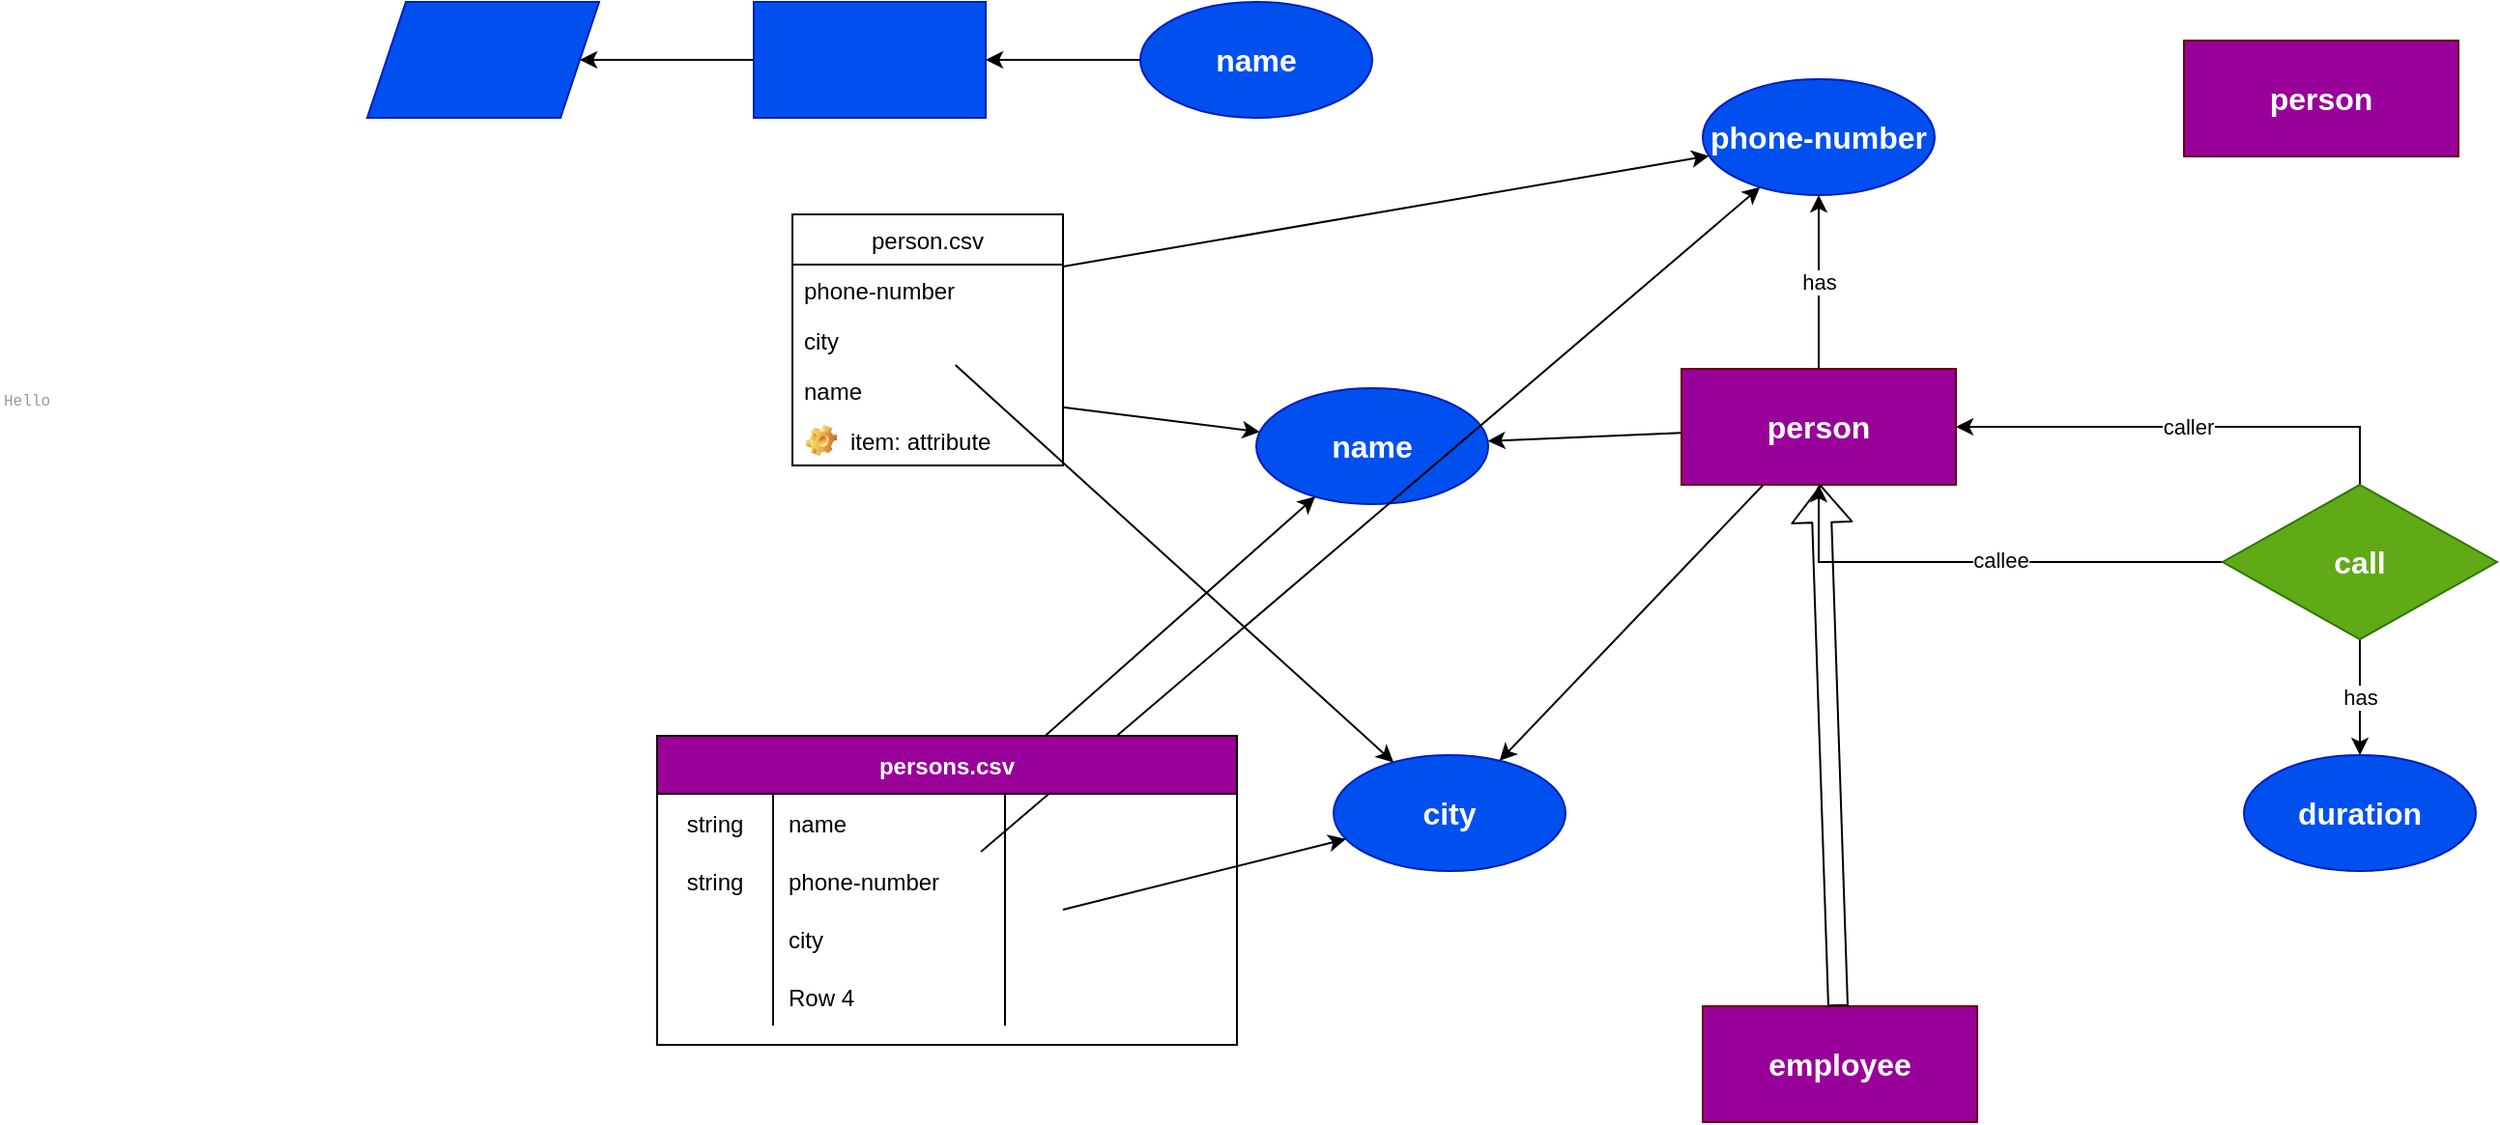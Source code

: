 <mxfile version="13.7.9" type="device"><diagram id="UcB8Cm-S5UI26IRLJU2P" name="Page-1"><mxGraphModel dx="3792" dy="1092" grid="1" gridSize="10" guides="1" tooltips="1" connect="1" arrows="1" fold="1" page="1" pageScale="1" pageWidth="850" pageHeight="1100" math="0" shadow="0"><root><mxCell id="0"/><mxCell id="1" parent="0"/><mxCell id="7AwRA0YWvbKQfGG15xjz-5" value="has" style="rounded=0;orthogonalLoop=1;jettySize=auto;html=1;" parent="1" source="7AwRA0YWvbKQfGG15xjz-6" target="7AwRA0YWvbKQfGG15xjz-4" edge="1"><mxGeometry relative="1" as="geometry"><mxPoint x="120" y="160" as="sourcePoint"/></mxGeometry></mxCell><mxCell id="7AwRA0YWvbKQfGG15xjz-7" style="edgeStyle=orthogonalEdgeStyle;rounded=0;orthogonalLoop=1;jettySize=auto;html=1;entryX=0.5;entryY=1;entryDx=0;entryDy=0;" parent="1" source="7AwRA0YWvbKQfGG15xjz-2" target="7AwRA0YWvbKQfGG15xjz-6" edge="1"><mxGeometry relative="1" as="geometry"/></mxCell><mxCell id="7AwRA0YWvbKQfGG15xjz-11" value="callee" style="edgeLabel;html=1;align=center;verticalAlign=middle;resizable=0;points=[];" parent="7AwRA0YWvbKQfGG15xjz-7" vertex="1" connectable="0"><mxGeometry x="-0.076" y="-1" relative="1" as="geometry"><mxPoint as="offset"/></mxGeometry></mxCell><mxCell id="7AwRA0YWvbKQfGG15xjz-8" value="caller" style="edgeStyle=orthogonalEdgeStyle;rounded=0;orthogonalLoop=1;jettySize=auto;html=1;entryX=1;entryY=0.5;entryDx=0;entryDy=0;exitX=0.5;exitY=0;exitDx=0;exitDy=0;" parent="1" source="7AwRA0YWvbKQfGG15xjz-2" target="7AwRA0YWvbKQfGG15xjz-6" edge="1"><mxGeometry relative="1" as="geometry"/></mxCell><mxCell id="7AwRA0YWvbKQfGG15xjz-10" value="has" style="rounded=0;orthogonalLoop=1;jettySize=auto;html=1;" parent="1" source="7AwRA0YWvbKQfGG15xjz-2" target="7AwRA0YWvbKQfGG15xjz-9" edge="1"><mxGeometry relative="1" as="geometry"/></mxCell><object label="call" placeholders="1" name="" sub="relation" id="7AwRA0YWvbKQfGG15xjz-2"><mxCell style="rhombus;whiteSpace=wrap;html=1;strokeColor=#2D7600;fontSize=16;fillColor=#60a917;fontColor=#ffffff;fontStyle=1" parent="1" vertex="1"><mxGeometry x="480" y="280" width="142" height="80" as="geometry"/></mxCell></object><object label="phone-number" placeholders="1" name="" sub="string" id="7AwRA0YWvbKQfGG15xjz-4"><mxCell style="ellipse;whiteSpace=wrap;html=1;fillColor=#0050ef;fontColor=#ffffff;fontSize=16;strokeColor=#001DBC;fontStyle=1" parent="1" vertex="1"><mxGeometry x="211" y="70" width="120" height="60" as="geometry"/></mxCell></object><mxCell id="7AwRA0YWvbKQfGG15xjz-17" style="rounded=0;orthogonalLoop=1;jettySize=auto;html=1;" parent="1" source="7AwRA0YWvbKQfGG15xjz-6" target="7AwRA0YWvbKQfGG15xjz-18" edge="1"><mxGeometry relative="1" as="geometry"><mxPoint x="90" y="320" as="targetPoint"/></mxGeometry></mxCell><mxCell id="7AwRA0YWvbKQfGG15xjz-20" style="rounded=0;orthogonalLoop=1;jettySize=auto;html=1;" parent="1" source="7AwRA0YWvbKQfGG15xjz-6" target="7AwRA0YWvbKQfGG15xjz-19" edge="1"><mxGeometry relative="1" as="geometry"/></mxCell><object label="person" placeholders="1" name="" sub="entity" id="7AwRA0YWvbKQfGG15xjz-6"><mxCell style="rectangle;whiteSpace=wrap;html=1;perimeter=rectanglePerimeter;fontSize=16;fontColor=#ffffff;strokeColor=#6F0000;fontStyle=1;fillColor=#990099;" parent="1" vertex="1"><mxGeometry x="200" y="220" width="142" height="60" as="geometry"/></mxCell></object><object label="duration" placeholders="1" name="" sub="string" id="7AwRA0YWvbKQfGG15xjz-9"><mxCell style="ellipse;whiteSpace=wrap;html=1;fillColor=#0050ef;fontColor=#ffffff;fontSize=16;strokeColor=#001DBC;fontStyle=1" parent="1" vertex="1"><mxGeometry x="491" y="420" width="120" height="60" as="geometry"/></mxCell></object><object label="name" placeholders="1" name="" sub="string" id="7AwRA0YWvbKQfGG15xjz-18"><mxCell style="ellipse;whiteSpace=wrap;html=1;fillColor=#0050ef;fontColor=#ffffff;fontSize=16;strokeColor=#001DBC;fontStyle=1" parent="1" vertex="1"><mxGeometry x="-20" y="230" width="120" height="60" as="geometry"/></mxCell></object><object label="city" placeholders="1" name="" sub="string" id="7AwRA0YWvbKQfGG15xjz-19"><mxCell style="ellipse;whiteSpace=wrap;html=1;fillColor=#0050ef;fontColor=#ffffff;fontSize=16;strokeColor=#001DBC;fontStyle=1" parent="1" vertex="1"><mxGeometry x="20" y="420" width="120" height="60" as="geometry"/></mxCell></object><mxCell id="7AwRA0YWvbKQfGG15xjz-22" style="edgeStyle=none;rounded=0;orthogonalLoop=1;jettySize=auto;html=1;" parent="1" source="7AwRA0YWvbKQfGG15xjz-14" target="7AwRA0YWvbKQfGG15xjz-18" edge="1"><mxGeometry relative="1" as="geometry"/></mxCell><mxCell id="7AwRA0YWvbKQfGG15xjz-23" style="edgeStyle=none;rounded=0;orthogonalLoop=1;jettySize=auto;html=1;" parent="1" source="7AwRA0YWvbKQfGG15xjz-15" target="7AwRA0YWvbKQfGG15xjz-19" edge="1"><mxGeometry relative="1" as="geometry"/></mxCell><mxCell id="7AwRA0YWvbKQfGG15xjz-24" style="edgeStyle=none;rounded=0;orthogonalLoop=1;jettySize=auto;html=1;" parent="1" source="7AwRA0YWvbKQfGG15xjz-13" target="7AwRA0YWvbKQfGG15xjz-4" edge="1"><mxGeometry relative="1" as="geometry"><mxPoint x="240" y="30" as="targetPoint"/></mxGeometry></mxCell><object label="person.csv" tags="csv data" id="7AwRA0YWvbKQfGG15xjz-12"><mxCell style="swimlane;fontStyle=0;childLayout=stackLayout;horizontal=1;startSize=26;fillColor=none;horizontalStack=0;resizeParent=1;resizeParentMax=0;resizeLast=0;collapsible=1;marginBottom=0;" parent="1" vertex="1"><mxGeometry x="-260" y="140" width="140" height="130" as="geometry"/></mxCell></object><mxCell id="7AwRA0YWvbKQfGG15xjz-13" value="phone-number" style="text;strokeColor=none;fillColor=none;align=left;verticalAlign=top;spacingLeft=4;spacingRight=4;overflow=hidden;rotatable=0;points=[[0,0.5],[1,0.5]];portConstraint=eastwest;" parent="7AwRA0YWvbKQfGG15xjz-12" vertex="1"><mxGeometry y="26" width="140" height="26" as="geometry"/></mxCell><mxCell id="7AwRA0YWvbKQfGG15xjz-15" value="city" style="text;strokeColor=none;fillColor=none;align=left;verticalAlign=top;spacingLeft=4;spacingRight=4;overflow=hidden;rotatable=0;points=[[0,0.5],[1,0.5]];portConstraint=eastwest;" parent="7AwRA0YWvbKQfGG15xjz-12" vertex="1"><mxGeometry y="52" width="140" height="26" as="geometry"/></mxCell><mxCell id="7AwRA0YWvbKQfGG15xjz-14" value="name" style="text;strokeColor=none;fillColor=none;align=left;verticalAlign=top;spacingLeft=4;spacingRight=4;overflow=hidden;rotatable=0;points=[[0,0.5],[1,0.5]];portConstraint=eastwest;" parent="7AwRA0YWvbKQfGG15xjz-12" vertex="1"><mxGeometry y="78" width="140" height="26" as="geometry"/></mxCell><mxCell id="7AwRA0YWvbKQfGG15xjz-25" value="item: attribute" style="label;fontStyle=0;strokeColor=none;fillColor=none;align=left;verticalAlign=top;overflow=hidden;spacingLeft=28;spacingRight=4;rotatable=0;points=[[0,0.5],[1,0.5]];portConstraint=eastwest;imageWidth=16;imageHeight=16;image=img/clipart/Gear_128x128.png" parent="7AwRA0YWvbKQfGG15xjz-12" vertex="1"><mxGeometry y="104" width="140" height="26" as="geometry"/></mxCell><mxCell id="7AwRA0YWvbKQfGG15xjz-47" style="edgeStyle=none;rounded=0;orthogonalLoop=1;jettySize=auto;html=1;" parent="1" source="7AwRA0YWvbKQfGG15xjz-42" target="7AwRA0YWvbKQfGG15xjz-19" edge="1"><mxGeometry relative="1" as="geometry"/></mxCell><mxCell id="7AwRA0YWvbKQfGG15xjz-46" style="edgeStyle=none;rounded=0;orthogonalLoop=1;jettySize=auto;html=1;" parent="1" source="7AwRA0YWvbKQfGG15xjz-39" target="7AwRA0YWvbKQfGG15xjz-4" edge="1"><mxGeometry relative="1" as="geometry"/></mxCell><mxCell id="7AwRA0YWvbKQfGG15xjz-45" style="edgeStyle=none;rounded=0;orthogonalLoop=1;jettySize=auto;html=1;" parent="1" source="7AwRA0YWvbKQfGG15xjz-33" target="7AwRA0YWvbKQfGG15xjz-18" edge="1"><mxGeometry relative="1" as="geometry"/></mxCell><object label="persons.csv" tags="csv data" id="7AwRA0YWvbKQfGG15xjz-26"><mxCell style="shape=table;startSize=30;container=1;collapsible=1;childLayout=tableLayout;fixedRows=1;rowLines=0;fontStyle=1;align=center;resizeLast=1;fillColor=#990099;fontColor=#FFFFFF;" parent="1" vertex="1"><mxGeometry x="-330" y="410" width="300" height="160" as="geometry"/></mxCell></object><mxCell id="7AwRA0YWvbKQfGG15xjz-33" value="" style="shape=partialRectangle;collapsible=0;dropTarget=0;pointerEvents=0;fillColor=none;top=0;left=0;bottom=0;right=0;points=[[0,0.5],[1,0.5]];portConstraint=eastwest;" parent="7AwRA0YWvbKQfGG15xjz-26" vertex="1"><mxGeometry y="30" width="300" height="30" as="geometry"/></mxCell><mxCell id="7AwRA0YWvbKQfGG15xjz-34" value="string" style="shape=partialRectangle;connectable=0;fillColor=none;top=0;left=0;bottom=0;right=0;editable=1;overflow=hidden;" parent="7AwRA0YWvbKQfGG15xjz-33" vertex="1"><mxGeometry width="60" height="30" as="geometry"/></mxCell><mxCell id="7AwRA0YWvbKQfGG15xjz-35" value="name" style="shape=partialRectangle;connectable=0;fillColor=none;top=0;left=0;bottom=0;right=0;align=left;spacingLeft=6;overflow=hidden;" parent="7AwRA0YWvbKQfGG15xjz-33" vertex="1"><mxGeometry x="60" width="120" height="30" as="geometry"/></mxCell><mxCell id="7AwRA0YWvbKQfGG15xjz-48" style="shape=partialRectangle;connectable=0;fillColor=none;top=0;left=0;bottom=0;right=0;align=left;spacingLeft=6;overflow=hidden;" parent="7AwRA0YWvbKQfGG15xjz-33" vertex="1"><mxGeometry x="180" width="120" height="30" as="geometry"/></mxCell><mxCell id="7AwRA0YWvbKQfGG15xjz-39" style="shape=partialRectangle;collapsible=0;dropTarget=0;pointerEvents=0;fillColor=none;top=0;left=0;bottom=0;right=0;points=[[0,0.5],[1,0.5]];portConstraint=eastwest;" parent="7AwRA0YWvbKQfGG15xjz-26" vertex="1"><mxGeometry y="60" width="300" height="30" as="geometry"/></mxCell><mxCell id="7AwRA0YWvbKQfGG15xjz-40" value="string" style="shape=partialRectangle;connectable=0;fillColor=none;top=0;left=0;bottom=0;right=0;editable=1;overflow=hidden;" parent="7AwRA0YWvbKQfGG15xjz-39" vertex="1"><mxGeometry width="60" height="30" as="geometry"/></mxCell><mxCell id="7AwRA0YWvbKQfGG15xjz-41" value="phone-number" style="shape=partialRectangle;connectable=0;fillColor=none;top=0;left=0;bottom=0;right=0;align=left;spacingLeft=6;overflow=hidden;" parent="7AwRA0YWvbKQfGG15xjz-39" vertex="1"><mxGeometry x="60" width="120" height="30" as="geometry"/></mxCell><mxCell id="7AwRA0YWvbKQfGG15xjz-49" style="shape=partialRectangle;connectable=0;fillColor=none;top=0;left=0;bottom=0;right=0;align=left;spacingLeft=6;overflow=hidden;" parent="7AwRA0YWvbKQfGG15xjz-39" vertex="1"><mxGeometry x="180" width="120" height="30" as="geometry"/></mxCell><mxCell id="7AwRA0YWvbKQfGG15xjz-42" style="shape=partialRectangle;collapsible=0;dropTarget=0;pointerEvents=0;fillColor=none;top=0;left=0;bottom=0;right=0;points=[[0,0.5],[1,0.5]];portConstraint=eastwest;" parent="7AwRA0YWvbKQfGG15xjz-26" vertex="1"><mxGeometry y="90" width="300" height="30" as="geometry"/></mxCell><mxCell id="7AwRA0YWvbKQfGG15xjz-43" style="shape=partialRectangle;connectable=0;fillColor=none;top=0;left=0;bottom=0;right=0;editable=1;overflow=hidden;" parent="7AwRA0YWvbKQfGG15xjz-42" vertex="1"><mxGeometry width="60" height="30" as="geometry"/></mxCell><mxCell id="7AwRA0YWvbKQfGG15xjz-44" value="city" style="shape=partialRectangle;connectable=0;fillColor=none;top=0;left=0;bottom=0;right=0;align=left;spacingLeft=6;overflow=hidden;" parent="7AwRA0YWvbKQfGG15xjz-42" vertex="1"><mxGeometry x="60" width="120" height="30" as="geometry"/></mxCell><mxCell id="7AwRA0YWvbKQfGG15xjz-50" style="shape=partialRectangle;connectable=0;fillColor=none;top=0;left=0;bottom=0;right=0;align=left;spacingLeft=6;overflow=hidden;" parent="7AwRA0YWvbKQfGG15xjz-42" vertex="1"><mxGeometry x="180" width="120" height="30" as="geometry"/></mxCell><mxCell id="7AwRA0YWvbKQfGG15xjz-36" value="" style="shape=partialRectangle;collapsible=0;dropTarget=0;pointerEvents=0;fillColor=none;top=0;left=0;bottom=0;right=0;points=[[0,0.5],[1,0.5]];portConstraint=eastwest;" parent="7AwRA0YWvbKQfGG15xjz-26" vertex="1"><mxGeometry y="120" width="300" height="30" as="geometry"/></mxCell><mxCell id="7AwRA0YWvbKQfGG15xjz-37" value="" style="shape=partialRectangle;connectable=0;fillColor=none;top=0;left=0;bottom=0;right=0;editable=1;overflow=hidden;" parent="7AwRA0YWvbKQfGG15xjz-36" vertex="1"><mxGeometry width="60" height="30" as="geometry"/></mxCell><mxCell id="7AwRA0YWvbKQfGG15xjz-38" value="Row 4" style="shape=partialRectangle;connectable=0;fillColor=none;top=0;left=0;bottom=0;right=0;align=left;spacingLeft=6;overflow=hidden;" parent="7AwRA0YWvbKQfGG15xjz-36" vertex="1"><mxGeometry x="60" width="120" height="30" as="geometry"/></mxCell><mxCell id="7AwRA0YWvbKQfGG15xjz-51" style="shape=partialRectangle;connectable=0;fillColor=none;top=0;left=0;bottom=0;right=0;align=left;spacingLeft=6;overflow=hidden;" parent="7AwRA0YWvbKQfGG15xjz-36" vertex="1"><mxGeometry x="180" width="120" height="30" as="geometry"/></mxCell><mxCell id="RGZpFQBDa7sOHcz6elTq-3" value="" style="edgeStyle=orthogonalEdgeStyle;rounded=0;orthogonalLoop=1;jettySize=auto;html=1;" parent="1" source="7AwRA0YWvbKQfGG15xjz-52" target="RGZpFQBDa7sOHcz6elTq-2" edge="1"><mxGeometry relative="1" as="geometry"/></mxCell><object label="name" placeholders="1" name="" sub="attribute" value="string" id="7AwRA0YWvbKQfGG15xjz-52"><mxCell style="ellipse;whiteSpace=wrap;html=1;fillColor=#0050ef;fontColor=#ffffff;fontSize=16;strokeColor=#001DBC;fontStyle=1" parent="1" vertex="1"><mxGeometry x="-80" y="30" width="120" height="60" as="geometry"/></mxCell></object><object label="person" placeholders="1" name="" sub="entity" id="7AwRA0YWvbKQfGG15xjz-53"><mxCell style="rectangle;whiteSpace=wrap;html=1;perimeter=rectanglePerimeter;fontSize=16;fontColor=#ffffff;strokeColor=#6F0000;fontStyle=1;fillColor=#990099;" parent="1" vertex="1"><mxGeometry x="460" y="50" width="142" height="60" as="geometry"/></mxCell></object><object label="employee" placeholders="1" name="" sub="entity" id="7AwRA0YWvbKQfGG15xjz-54"><mxCell style="rectangle;whiteSpace=wrap;html=1;perimeter=rectanglePerimeter;fontSize=16;fontColor=#ffffff;strokeColor=#6F0000;fontStyle=1;fillColor=#990099;" parent="1" vertex="1"><mxGeometry x="211" y="550" width="142" height="60" as="geometry"/></mxCell></object><mxCell id="XRZDNIp4FdPaQkeFJEqB-2" value="" style="edgeStyle=orthogonalEdgeStyle;rounded=0;orthogonalLoop=1;jettySize=auto;html=1;" parent="1" source="RGZpFQBDa7sOHcz6elTq-2" target="XRZDNIp4FdPaQkeFJEqB-1" edge="1"><mxGeometry relative="1" as="geometry"/></mxCell><UserObject label="" tags="" id="RGZpFQBDa7sOHcz6elTq-2"><mxCell style="whiteSpace=wrap;html=1;fontSize=16;fontColor=#ffffff;fontStyle=1;strokeColor=#001DBC;fillColor=#0050ef;" parent="1" vertex="1"><mxGeometry x="-280" y="30" width="120" height="60" as="geometry"/></mxCell></UserObject><mxCell id="XRZDNIp4FdPaQkeFJEqB-1" value="" style="shape=parallelogram;perimeter=parallelogramPerimeter;whiteSpace=wrap;html=1;fixedSize=1;fontSize=16;fontColor=#ffffff;fontStyle=1;strokeColor=#001DBC;fillColor=#0050ef;" parent="1" vertex="1"><mxGeometry x="-480" y="30" width="120" height="60" as="geometry"/></mxCell><mxCell id="kfFid8MjaNfOi_13skXY-1" value="" style="shape=flexArrow;endArrow=classic;html=1;" parent="1" source="7AwRA0YWvbKQfGG15xjz-54" target="7AwRA0YWvbKQfGG15xjz-6" edge="1"><mxGeometry width="50" height="50" relative="1" as="geometry"><mxPoint x="190" y="440" as="sourcePoint"/><mxPoint x="240" y="390" as="targetPoint"/></mxGeometry></mxCell><mxCell id="XTRGkrTIZXImnf-FOxuX-1" value="Hello" style="text;spacingTop=-5;fontFamily=Courier New;fontSize=8;fontColor=#999999;resizable=0;movable=0;rotatable=0" vertex="1" parent="1"><mxGeometry x="-670" y="230" width="100" height="100" as="geometry"/></mxCell></root></mxGraphModel></diagram></mxfile>